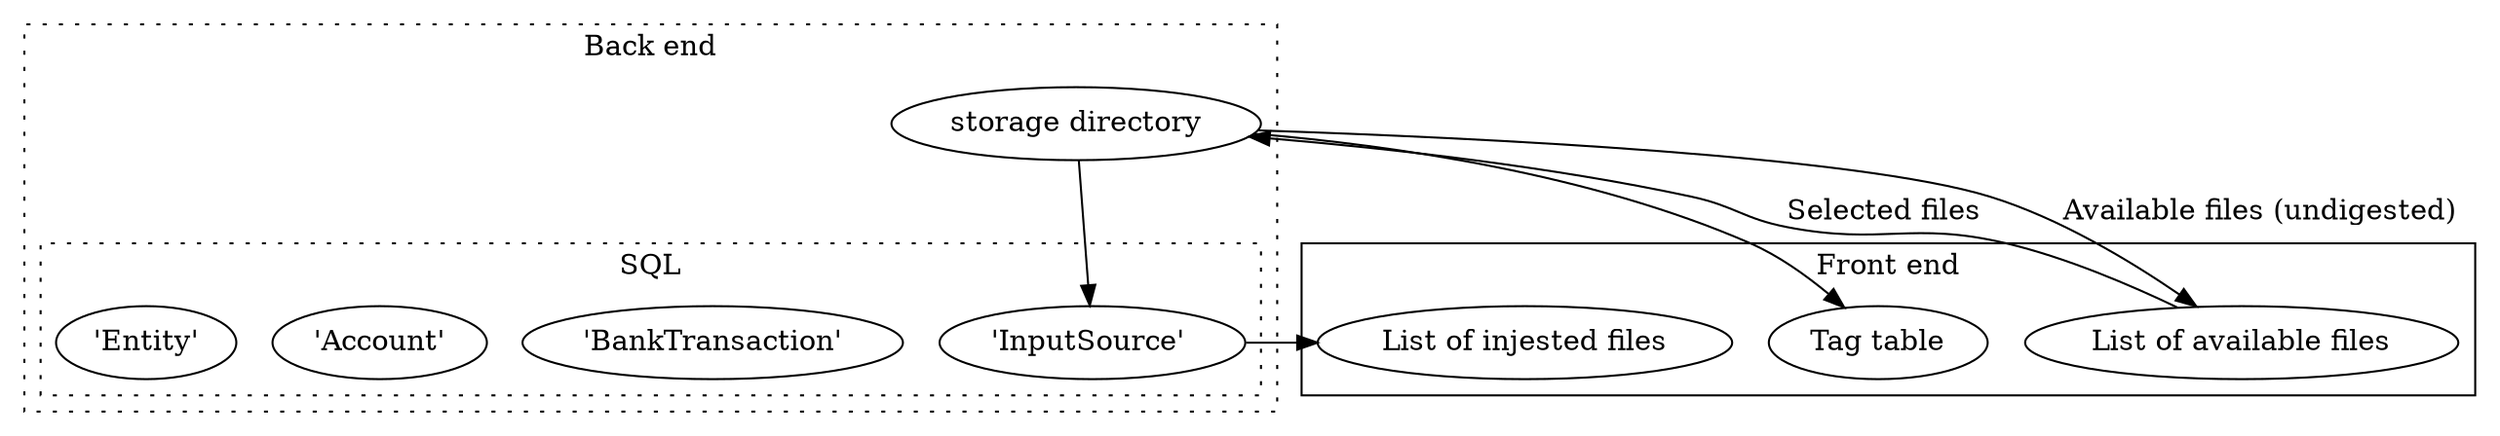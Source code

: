 digraph D {
    subgraph cluster_b_end {
        color=black
        label="Back end"
        stor_dir [label="storage directory"]
        graph[style=dotted];
        subgraph cluster_sqlit {
            label="SQL"
            inj_tb [label="'InputSource' "]
            trans_tb [label="'BankTransaction'"]
            acct_tb [label="'Account'"]
            ent_tb [label="'Entity'"]

        }
        stor_dir -> inj_tb
    }
    subgraph cluster_f_end {
        label="Front end"
        avail_file [label="List of available files"]
        inj_files [label="List of injested files"]
        tag_tab [label="Tag table"]
    }
    stor_dir -> avail_file [label="Available files (undigested)"]
    inj_tb -> inj_files
    avail_file -> stor_dir [label="Selected files"]
    stor_dir -> tag_tab
}